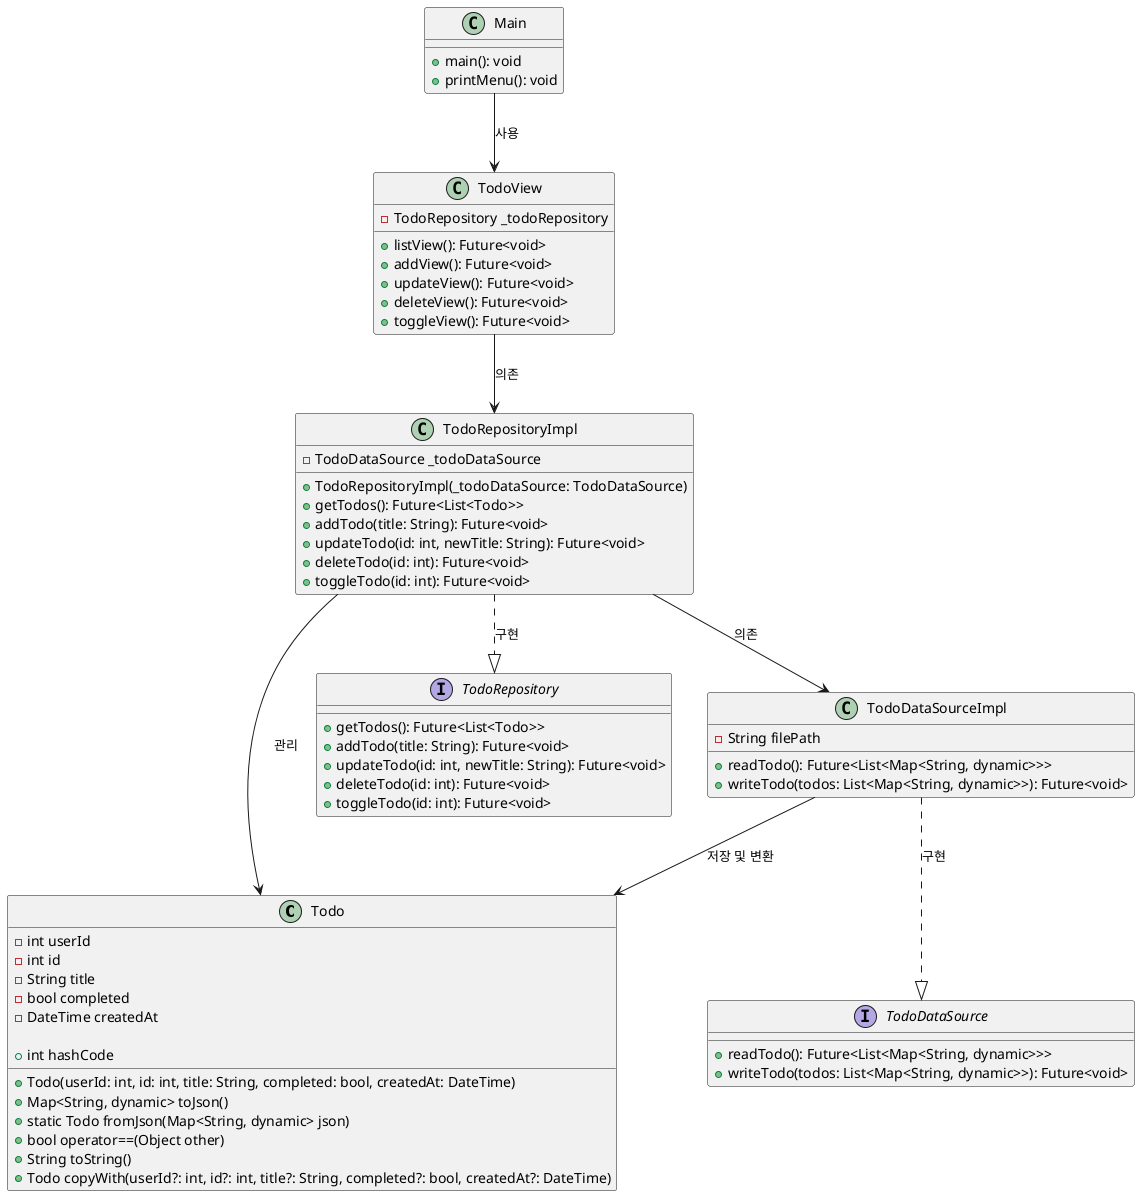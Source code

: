 @startuml TODOLIST

class Todo {
  - int userId
  - int id
  - String title
  - bool completed
  - DateTime createdAt

  + Todo(userId: int, id: int, title: String, completed: bool, createdAt: DateTime)
  + Map<String, dynamic> toJson()
  + static Todo fromJson(Map<String, dynamic> json)
  + bool operator==(Object other)
  + int hashCode
  + String toString()
  + Todo copyWith(userId?: int, id?: int, title?: String, completed?: bool, createdAt?: DateTime)
}

interface TodoRepository {
  + getTodos(): Future<List<Todo>>
  + addTodo(title: String): Future<void>
  + updateTodo(id: int, newTitle: String): Future<void>
  + deleteTodo(id: int): Future<void>
  + toggleTodo(id: int): Future<void>
}

class TodoRepositoryImpl {
  - TodoDataSource _todoDataSource

  + TodoRepositoryImpl(_todoDataSource: TodoDataSource)
  + getTodos(): Future<List<Todo>>
  + addTodo(title: String): Future<void>
  + updateTodo(id: int, newTitle: String): Future<void>
  + deleteTodo(id: int): Future<void>
  + toggleTodo(id: int): Future<void>
}

interface TodoDataSource {
  + readTodo(): Future<List<Map<String, dynamic>>>
  + writeTodo(todos: List<Map<String, dynamic>>): Future<void>
}

class TodoDataSourceImpl {
  - String filePath
  + readTodo(): Future<List<Map<String, dynamic>>>
  + writeTodo(todos: List<Map<String, dynamic>>): Future<void>
}

class TodoView {
  - TodoRepository _todoRepository
  + listView(): Future<void>
  + addView(): Future<void>
  + updateView(): Future<void>
  + deleteView(): Future<void>
  + toggleView(): Future<void>
}

class Main {
  + main(): void
  + printMenu(): void
}

' 관계 설정

Main --> TodoView : 사용
TodoView --> TodoRepositoryImpl : 의존
TodoRepositoryImpl ..|> TodoRepository : 구현
TodoRepositoryImpl --> TodoDataSourceImpl : 의존
TodoDataSourceImpl ..|> TodoDataSource : 구현
TodoRepositoryImpl --> Todo : 관리
TodoDataSourceImpl --> Todo : 저장 및 변환

@enduml
